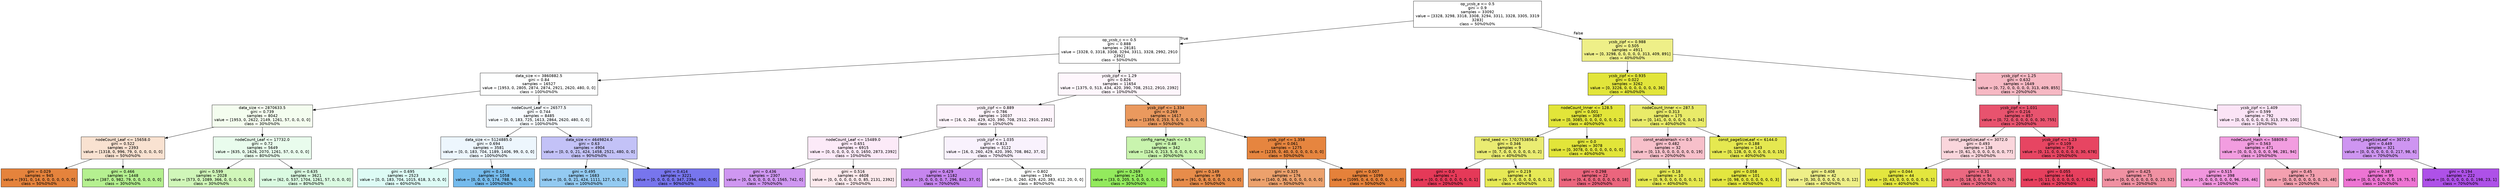 digraph Tree {
node [shape=box, style="filled", color="black", fontname="helvetica"] ;
edge [fontname="helvetica"] ;
0 [label="op_ycsb_e <= 0.5\ngini = 0.9\nsamples = 33092\nvalue = [3328, 3298, 3318, 3308, 3294, 3311, 3328, 3305, 3319\n3283]\nclass = 50%0%0%", fillcolor="#ffffff"] ;
1 [label="op_ycsb_c <= 0.5\ngini = 0.888\nsamples = 28181\nvalue = [3328, 0, 3318, 3308, 3294, 3311, 3328, 2992, 2910\n2392]\nclass = 50%0%0%", fillcolor="#ffffff"] ;
0 -> 1 [labeldistance=2.5, labelangle=45, headlabel="True"] ;
2 [label="data_size <= 3860882.5\ngini = 0.84\nsamples = 16527\nvalue = [1953, 0, 2805, 2874, 2874, 2921, 2620, 480, 0, 0]\nclass = 100%0%0%", fillcolor="#feffff"] ;
1 -> 2 ;
3 [label="data_size <= 2870633.5\ngini = 0.739\nsamples = 8042\nvalue = [1953, 0, 2622, 2149, 1261, 57, 0, 0, 0, 0]\nclass = 30%0%0%", fillcolor="#f4fdef"] ;
2 -> 3 ;
4 [label="nodeCount_Leaf <= 15658.0\ngini = 0.522\nsamples = 2393\nvalue = [1318, 0, 996, 79, 0, 0, 0, 0, 0, 0]\nclass = 50%0%0%", fillcolor="#f9e2d1"] ;
3 -> 4 ;
5 [label="gini = 0.029\nsamples = 945\nvalue = [931, 0, 14, 0, 0, 0, 0, 0, 0, 0]\nclass = 50%0%0%", fillcolor="#e5833c"] ;
4 -> 5 ;
6 [label="gini = 0.466\nsamples = 1448\nvalue = [387, 0, 982, 79, 0, 0, 0, 0, 0, 0]\nclass = 30%0%0%", fillcolor="#b5f090"] ;
4 -> 6 ;
7 [label="nodeCount_Leaf <= 17732.0\ngini = 0.72\nsamples = 5649\nvalue = [635, 0, 1626, 2070, 1261, 57, 0, 0, 0, 0]\nclass = 80%0%0%", fillcolor="#e9fced"] ;
3 -> 7 ;
8 [label="gini = 0.599\nsamples = 2028\nvalue = [573, 0, 1089, 366, 0, 0, 0, 0, 0, 0]\nclass = 30%0%0%", fillcolor="#d0f6b9"] ;
7 -> 8 ;
9 [label="gini = 0.635\nsamples = 3621\nvalue = [62, 0, 537, 1704, 1261, 57, 0, 0, 0, 0]\nclass = 80%0%0%", fillcolor="#dafae1"] ;
7 -> 9 ;
10 [label="nodeCount_Leaf <= 26577.5\ngini = 0.744\nsamples = 8485\nvalue = [0, 0, 183, 725, 1613, 2864, 2620, 480, 0, 0]\nclass = 100%0%0%", fillcolor="#f7fbfe"] ;
2 -> 10 ;
11 [label="data_size <= 5124885.0\ngini = 0.694\nsamples = 3581\nvalue = [0, 0, 183, 704, 1189, 1406, 99, 0, 0, 0]\nclass = 100%0%0%", fillcolor="#edf6fd"] ;
10 -> 11 ;
12 [label="gini = 0.695\nsamples = 2523\nvalue = [0, 0, 183, 704, 1015, 618, 3, 0, 0, 0]\nclass = 60%0%0%", fillcolor="#ddfbf5"] ;
11 -> 12 ;
13 [label="gini = 0.41\nsamples = 1058\nvalue = [0, 0, 0, 0, 174, 788, 96, 0, 0, 0]\nclass = 100%0%0%", fillcolor="#75bbed"] ;
11 -> 13 ;
14 [label="data_size <= 4649824.0\ngini = 0.63\nsamples = 4904\nvalue = [0, 0, 0, 21, 424, 1458, 2521, 480, 0, 0]\nclass = 90%0%0%", fillcolor="#c3c2f7"] ;
10 -> 14 ;
15 [label="gini = 0.495\nsamples = 1683\nvalue = [0, 0, 0, 21, 424, 1111, 127, 0, 0, 0]\nclass = 100%0%0%", fillcolor="#93caf1"] ;
14 -> 15 ;
16 [label="gini = 0.414\nsamples = 3221\nvalue = [0, 0, 0, 0, 0, 347, 2394, 480, 0, 0]\nclass = 90%0%0%", fillcolor="#7775ed"] ;
14 -> 16 ;
17 [label="ycsb_zipf <= 1.29\ngini = 0.826\nsamples = 11654\nvalue = [1375, 0, 513, 434, 420, 390, 708, 2512, 2910, 2392]\nclass = 10%0%0%", fillcolor="#fef6fc"] ;
1 -> 17 ;
18 [label="ycsb_zipf <= 0.889\ngini = 0.786\nsamples = 10037\nvalue = [16, 0, 260, 429, 420, 390, 708, 2512, 2910, 2392]\nclass = 10%0%0%", fillcolor="#fef5fc"] ;
17 -> 18 ;
19 [label="nodeCount_Leaf <= 15489.0\ngini = 0.651\nsamples = 6915\nvalue = [0, 0, 0, 0, 0, 0, 0, 1650, 2873, 2392]\nclass = 10%0%0%", fillcolor="#fceaf8"] ;
18 -> 19 ;
20 [label="gini = 0.436\nsamples = 2307\nvalue = [0, 0, 0, 0, 0, 0, 0, 1565, 742, 0]\nclass = 70%0%0%", fillcolor="#cf97f1"] ;
19 -> 20 ;
21 [label="gini = 0.516\nsamples = 4608\nvalue = [0, 0, 0, 0, 0, 0, 0, 85, 2131, 2392]\nclass = 20%0%0%", fillcolor="#fceaed"] ;
19 -> 21 ;
22 [label="ycsb_zipf <= 1.035\ngini = 0.813\nsamples = 3122\nvalue = [16, 0, 260, 429, 420, 390, 708, 862, 37, 0]\nclass = 70%0%0%", fillcolor="#f9f2fd"] ;
18 -> 22 ;
23 [label="gini = 0.429\nsamples = 1182\nvalue = [0, 0, 0, 0, 0, 7, 296, 842, 37, 0]\nclass = 70%0%0%", fillcolor="#c685ef"] ;
22 -> 23 ;
24 [label="gini = 0.802\nsamples = 1940\nvalue = [16, 0, 260, 429, 420, 383, 412, 20, 0, 0]\nclass = 80%0%0%", fillcolor="#fefffe"] ;
22 -> 24 ;
25 [label="ycsb_zipf <= 1.334\ngini = 0.269\nsamples = 1617\nvalue = [1359, 0, 253, 5, 0, 0, 0, 0, 0, 0]\nclass = 50%0%0%", fillcolor="#ea995e"] ;
17 -> 25 ;
26 [label="config_name_hash <= 0.5\ngini = 0.48\nsamples = 342\nvalue = [124, 0, 213, 5, 0, 0, 0, 0, 0, 0]\nclass = 30%0%0%", fillcolor="#c9f4ae"] ;
25 -> 26 ;
27 [label="gini = 0.269\nsamples = 243\nvalue = [33, 0, 205, 5, 0, 0, 0, 0, 0, 0]\nclass = 30%0%0%", fillcolor="#93ea5d"] ;
26 -> 27 ;
28 [label="gini = 0.149\nsamples = 99\nvalue = [91, 0, 8, 0, 0, 0, 0, 0, 0, 0]\nclass = 50%0%0%", fillcolor="#e78c4a"] ;
26 -> 28 ;
29 [label="ycsb_zipf <= 1.358\ngini = 0.061\nsamples = 1275\nvalue = [1235, 0, 40, 0, 0, 0, 0, 0, 0, 0]\nclass = 50%0%0%", fillcolor="#e6853f"] ;
25 -> 29 ;
30 [label="gini = 0.325\nsamples = 176\nvalue = [140, 0, 36, 0, 0, 0, 0, 0, 0, 0]\nclass = 50%0%0%", fillcolor="#eca16c"] ;
29 -> 30 ;
31 [label="gini = 0.007\nsamples = 1099\nvalue = [1095, 0, 4, 0, 0, 0, 0, 0, 0, 0]\nclass = 50%0%0%", fillcolor="#e5813a"] ;
29 -> 31 ;
32 [label="ycsb_zipf <= 0.988\ngini = 0.505\nsamples = 4911\nvalue = [0, 3298, 0, 0, 0, 0, 0, 313, 409, 891]\nclass = 40%0%0%", fillcolor="#eeef88"] ;
0 -> 32 [labeldistance=2.5, labelangle=-45, headlabel="False"] ;
33 [label="ycsb_zipf <= 0.935\ngini = 0.022\nsamples = 3262\nvalue = [0, 3226, 0, 0, 0, 0, 0, 0, 0, 36]\nclass = 40%0%0%", fillcolor="#e2e53b"] ;
32 -> 33 ;
34 [label="nodeCount_Inner <= 128.5\ngini = 0.001\nsamples = 3087\nvalue = [0, 3085, 0, 0, 0, 0, 0, 0, 0, 2]\nclass = 40%0%0%", fillcolor="#e2e539"] ;
33 -> 34 ;
35 [label="rand_seed <= 1702753856.0\ngini = 0.346\nsamples = 9\nvalue = [0, 7, 0, 0, 0, 0, 0, 0, 0, 2]\nclass = 40%0%0%", fillcolor="#eaec72"] ;
34 -> 35 ;
36 [label="gini = 0.0\nsamples = 1\nvalue = [0, 0, 0, 0, 0, 0, 0, 0, 0, 1]\nclass = 20%0%0%", fillcolor="#e53958"] ;
35 -> 36 ;
37 [label="gini = 0.219\nsamples = 8\nvalue = [0, 7, 0, 0, 0, 0, 0, 0, 0, 1]\nclass = 40%0%0%", fillcolor="#e6e955"] ;
35 -> 37 ;
38 [label="gini = 0.0\nsamples = 3078\nvalue = [0, 3078, 0, 0, 0, 0, 0, 0, 0, 0]\nclass = 40%0%0%", fillcolor="#e2e539"] ;
34 -> 38 ;
39 [label="nodeCount_Inner <= 287.5\ngini = 0.313\nsamples = 175\nvalue = [0, 141, 0, 0, 0, 0, 0, 0, 0, 34]\nclass = 40%0%0%", fillcolor="#e9eb69"] ;
33 -> 39 ;
40 [label="const_enableHash <= 0.5\ngini = 0.482\nsamples = 32\nvalue = [0, 13, 0, 0, 0, 0, 0, 0, 0, 19]\nclass = 20%0%0%", fillcolor="#f7c0ca"] ;
39 -> 40 ;
41 [label="gini = 0.298\nsamples = 22\nvalue = [0, 4, 0, 0, 0, 0, 0, 0, 0, 18]\nclass = 20%0%0%", fillcolor="#eb657d"] ;
40 -> 41 ;
42 [label="gini = 0.18\nsamples = 10\nvalue = [0, 9, 0, 0, 0, 0, 0, 0, 0, 1]\nclass = 40%0%0%", fillcolor="#e5e84f"] ;
40 -> 42 ;
43 [label="const_pageSizeLeaf <= 6144.0\ngini = 0.188\nsamples = 143\nvalue = [0, 128, 0, 0, 0, 0, 0, 0, 0, 15]\nclass = 40%0%0%", fillcolor="#e5e850"] ;
39 -> 43 ;
44 [label="gini = 0.058\nsamples = 101\nvalue = [0, 98, 0, 0, 0, 0, 0, 0, 0, 3]\nclass = 40%0%0%", fillcolor="#e3e63f"] ;
43 -> 44 ;
45 [label="gini = 0.408\nsamples = 42\nvalue = [0, 30, 0, 0, 0, 0, 0, 0, 0, 12]\nclass = 40%0%0%", fillcolor="#eeef88"] ;
43 -> 45 ;
46 [label="ycsb_zipf <= 1.25\ngini = 0.632\nsamples = 1649\nvalue = [0, 72, 0, 0, 0, 0, 0, 313, 409, 855]\nclass = 20%0%0%", fillcolor="#f6b8c3"] ;
32 -> 46 ;
47 [label="ycsb_zipf <= 1.031\ngini = 0.216\nsamples = 857\nvalue = [0, 72, 0, 0, 0, 0, 0, 0, 30, 755]\nclass = 20%0%0%", fillcolor="#e8536e"] ;
46 -> 47 ;
48 [label="const_pageSizeLeaf <= 3072.0\ngini = 0.493\nsamples = 138\nvalue = [0, 61, 0, 0, 0, 0, 0, 0, 0, 77]\nclass = 20%0%0%", fillcolor="#fad6dc"] ;
47 -> 48 ;
49 [label="gini = 0.044\nsamples = 44\nvalue = [0, 43, 0, 0, 0, 0, 0, 0, 0, 1]\nclass = 40%0%0%", fillcolor="#e3e63e"] ;
48 -> 49 ;
50 [label="gini = 0.31\nsamples = 94\nvalue = [0, 18, 0, 0, 0, 0, 0, 0, 0, 76]\nclass = 20%0%0%", fillcolor="#eb6880"] ;
48 -> 50 ;
51 [label="ycsb_zipf <= 1.23\ngini = 0.109\nsamples = 719\nvalue = [0, 11, 0, 0, 0, 0, 0, 0, 30, 678]\nclass = 20%0%0%", fillcolor="#e74562"] ;
47 -> 51 ;
52 [label="gini = 0.055\nsamples = 644\nvalue = [0, 11, 0, 0, 0, 0, 0, 0, 7, 626]\nclass = 20%0%0%", fillcolor="#e63f5d"] ;
51 -> 52 ;
53 [label="gini = 0.425\nsamples = 75\nvalue = [0, 0, 0, 0, 0, 0, 0, 0, 23, 52]\nclass = 20%0%0%", fillcolor="#f091a2"] ;
51 -> 53 ;
54 [label="ycsb_zipf <= 1.409\ngini = 0.599\nsamples = 792\nvalue = [0, 0, 0, 0, 0, 0, 0, 313, 379, 100]\nclass = 10%0%0%", fillcolor="#fbe4f6"] ;
46 -> 54 ;
55 [label="nodeCount_Hash <= 58809.0\ngini = 0.563\nsamples = 471\nvalue = [0, 0, 0, 0, 0, 0, 0, 96, 281, 94]\nclass = 10%0%0%", fillcolor="#f29de0"] ;
54 -> 55 ;
56 [label="gini = 0.515\nsamples = 398\nvalue = [0, 0, 0, 0, 0, 0, 0, 96, 256, 46]\nclass = 10%0%0%", fillcolor="#f196de"] ;
55 -> 56 ;
57 [label="gini = 0.45\nsamples = 73\nvalue = [0, 0, 0, 0, 0, 0, 0, 0, 25, 48]\nclass = 20%0%0%", fillcolor="#f3a0af"] ;
55 -> 57 ;
58 [label="const_pageSizeLeaf <= 3072.0\ngini = 0.449\nsamples = 321\nvalue = [0, 0, 0, 0, 0, 0, 0, 217, 98, 6]\nclass = 70%0%0%", fillcolor="#ce95f1"] ;
54 -> 58 ;
59 [label="gini = 0.387\nsamples = 99\nvalue = [0, 0, 0, 0, 0, 0, 0, 19, 75, 5]\nclass = 10%0%0%", fillcolor="#ed74d3"] ;
58 -> 59 ;
60 [label="gini = 0.194\nsamples = 222\nvalue = [0, 0, 0, 0, 0, 0, 0, 198, 23, 1]\nclass = 70%0%0%", fillcolor="#ae51e8"] ;
58 -> 60 ;
}